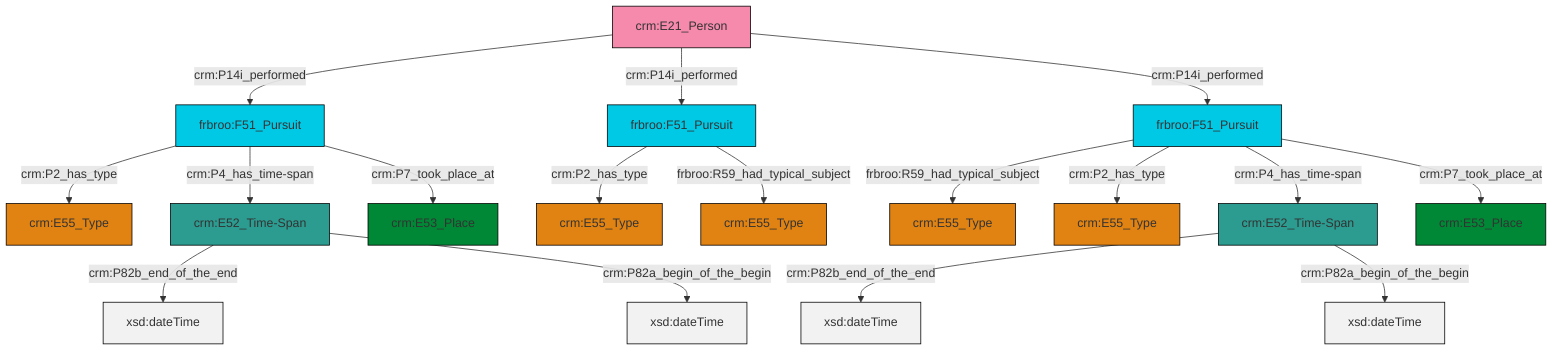 graph TD
classDef Literal fill:#f2f2f2,stroke:#000000;
classDef CRM_Entity fill:#FFFFFF,stroke:#000000;
classDef Temporal_Entity fill:#00C9E6, stroke:#000000;
classDef Type fill:#E18312, stroke:#000000;
classDef Time-Span fill:#2C9C91, stroke:#000000;
classDef Appellation fill:#FFEB7F, stroke:#000000;
classDef Place fill:#008836, stroke:#000000;
classDef Persistent_Item fill:#B266B2, stroke:#000000;
classDef Conceptual_Object fill:#FFD700, stroke:#000000;
classDef Physical_Thing fill:#D2B48C, stroke:#000000;
classDef Actor fill:#f58aad, stroke:#000000;
classDef PC_Classes fill:#4ce600, stroke:#000000;
classDef Multi fill:#cccccc,stroke:#000000;

0["crm:E21_Person"]:::Actor -->|crm:P14i_performed| 1["frbroo:F51_Pursuit"]:::Temporal_Entity
4["frbroo:F51_Pursuit"]:::Temporal_Entity -->|frbroo:R59_had_typical_subject| 2["crm:E55_Type"]:::Type
5["frbroo:F51_Pursuit"]:::Temporal_Entity -->|crm:P2_has_type| 6["crm:E55_Type"]:::Type
15["crm:E52_Time-Span"]:::Time-Span -->|crm:P82b_end_of_the_end| 16[xsd:dateTime]:::Literal
1["frbroo:F51_Pursuit"]:::Temporal_Entity -->|crm:P2_has_type| 13["crm:E55_Type"]:::Type
0["crm:E21_Person"]:::Actor -->|crm:P14i_performed| 5["frbroo:F51_Pursuit"]:::Temporal_Entity
1["frbroo:F51_Pursuit"]:::Temporal_Entity -->|crm:P4_has_time-span| 17["crm:E52_Time-Span"]:::Time-Span
17["crm:E52_Time-Span"]:::Time-Span -->|crm:P82b_end_of_the_end| 19[xsd:dateTime]:::Literal
4["frbroo:F51_Pursuit"]:::Temporal_Entity -->|crm:P2_has_type| 9["crm:E55_Type"]:::Type
4["frbroo:F51_Pursuit"]:::Temporal_Entity -->|crm:P4_has_time-span| 15["crm:E52_Time-Span"]:::Time-Span
4["frbroo:F51_Pursuit"]:::Temporal_Entity -->|crm:P7_took_place_at| 24["crm:E53_Place"]:::Place
17["crm:E52_Time-Span"]:::Time-Span -->|crm:P82a_begin_of_the_begin| 29[xsd:dateTime]:::Literal
5["frbroo:F51_Pursuit"]:::Temporal_Entity -->|frbroo:R59_had_typical_subject| 26["crm:E55_Type"]:::Type
0["crm:E21_Person"]:::Actor -->|crm:P14i_performed| 4["frbroo:F51_Pursuit"]:::Temporal_Entity
15["crm:E52_Time-Span"]:::Time-Span -->|crm:P82a_begin_of_the_begin| 32[xsd:dateTime]:::Literal
1["frbroo:F51_Pursuit"]:::Temporal_Entity -->|crm:P7_took_place_at| 20["crm:E53_Place"]:::Place